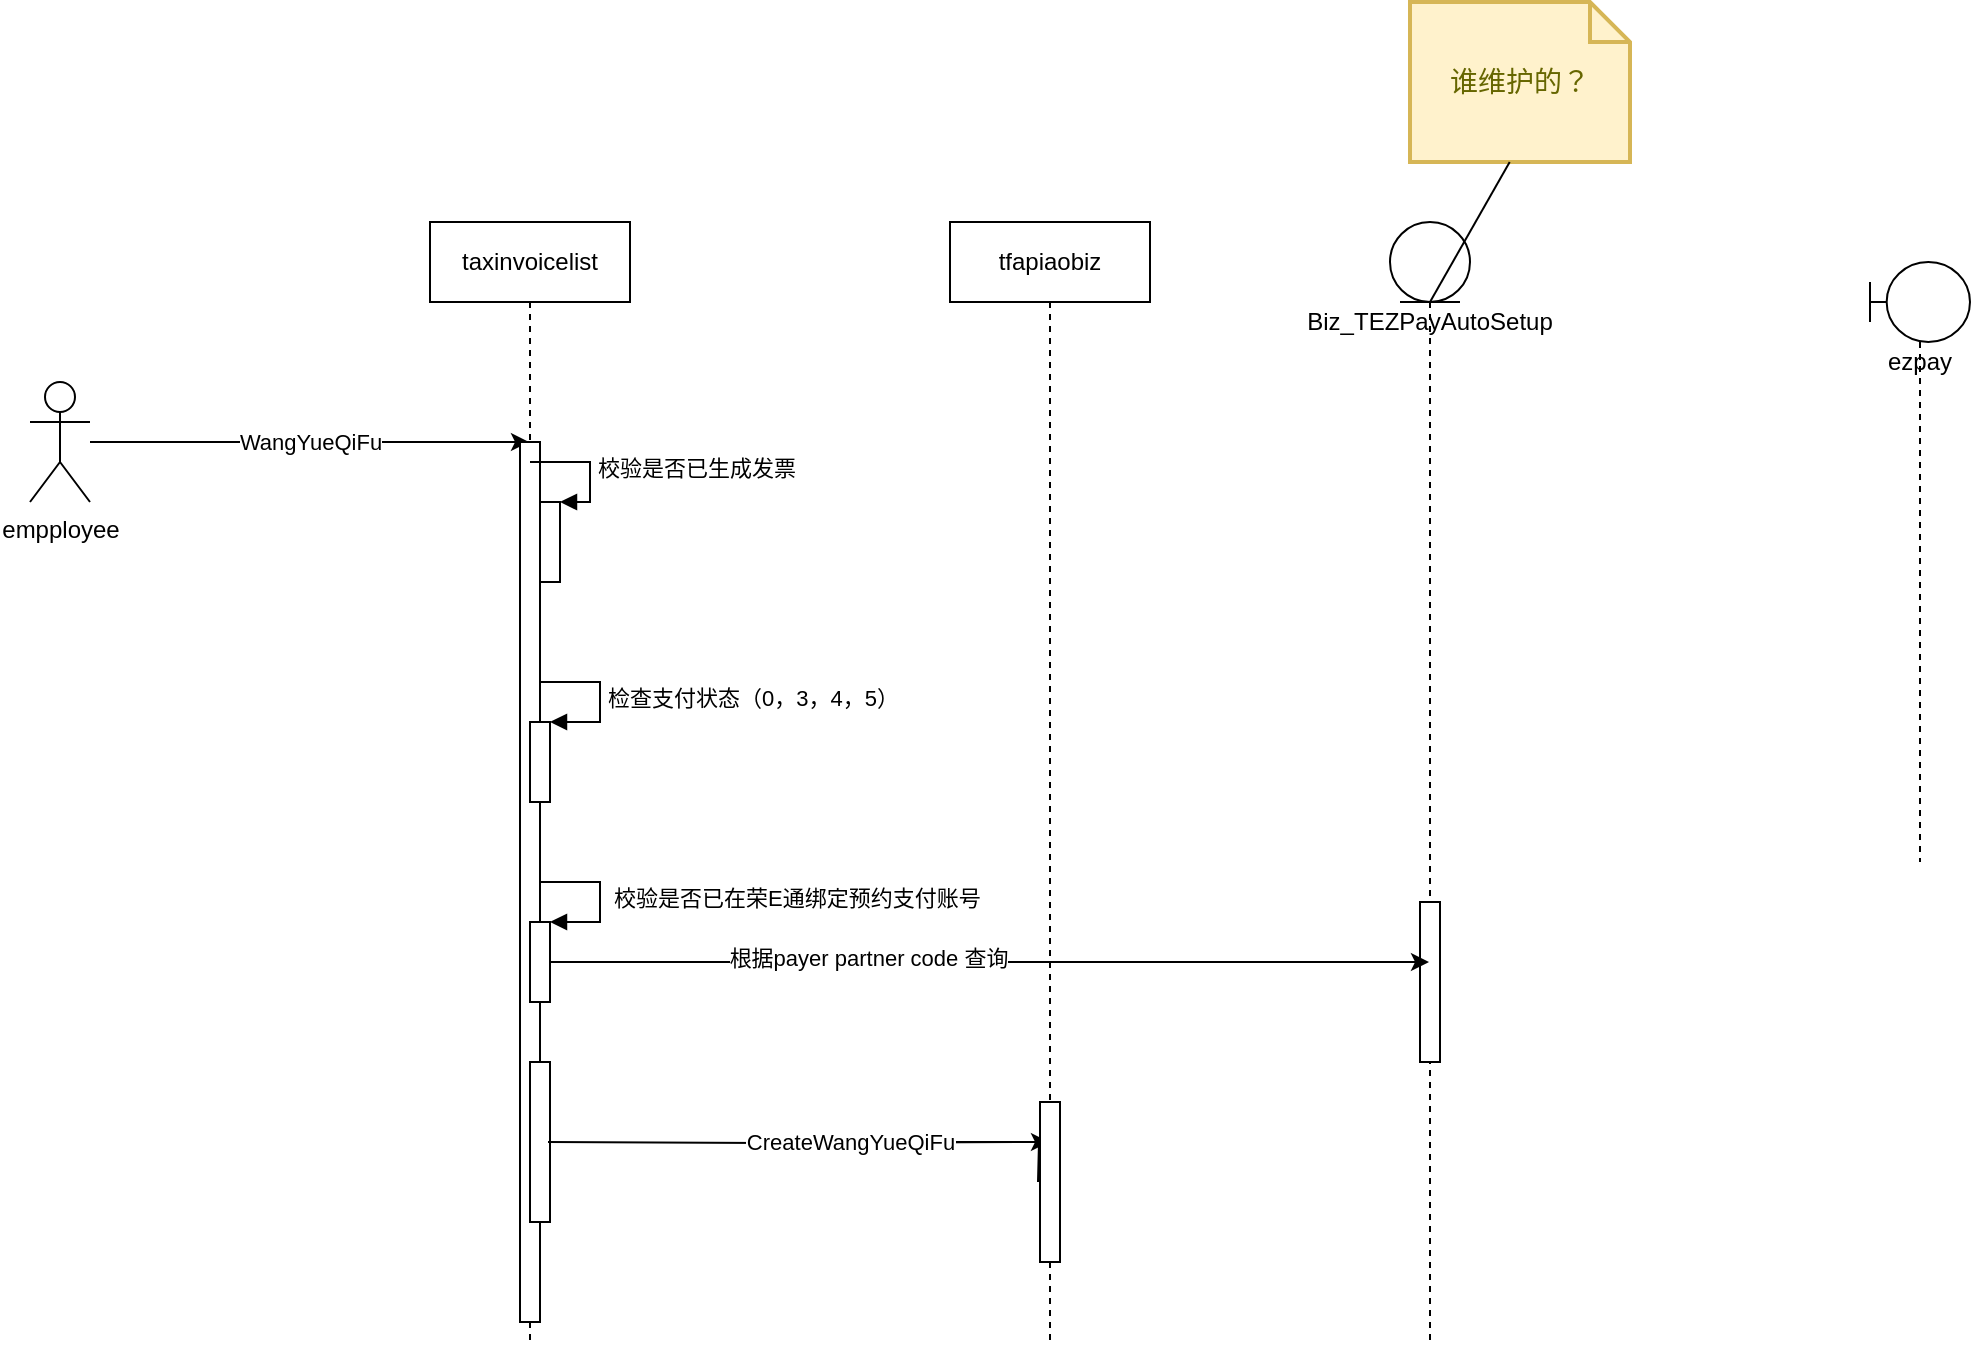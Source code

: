 <mxfile version="20.7.2" type="github">
  <diagram id="JNPCs_gOcxYZxowklzls" name="Page-1">
    <mxGraphModel dx="1404" dy="873" grid="1" gridSize="10" guides="1" tooltips="1" connect="1" arrows="1" fold="1" page="1" pageScale="1" pageWidth="10000" pageHeight="10000" math="0" shadow="0">
      <root>
        <mxCell id="0" />
        <mxCell id="1" parent="0" />
        <mxCell id="XE-wUI4xG0B0tWC4ZzCH-2" value="WangYueQiFu" style="edgeStyle=orthogonalEdgeStyle;rounded=0;orthogonalLoop=1;jettySize=auto;html=1;" edge="1" parent="1" source="XE-wUI4xG0B0tWC4ZzCH-1" target="XE-wUI4xG0B0tWC4ZzCH-3">
          <mxGeometry relative="1" as="geometry">
            <mxPoint x="230" y="320" as="targetPoint" />
            <Array as="points">
              <mxPoint x="290" y="330" />
              <mxPoint x="290" y="330" />
            </Array>
          </mxGeometry>
        </mxCell>
        <mxCell id="XE-wUI4xG0B0tWC4ZzCH-1" value="empployee" style="shape=umlActor;verticalLabelPosition=bottom;verticalAlign=top;html=1;outlineConnect=0;" vertex="1" parent="1">
          <mxGeometry x="100" y="300" width="30" height="60" as="geometry" />
        </mxCell>
        <mxCell id="XE-wUI4xG0B0tWC4ZzCH-3" value="taxinvoicelist" style="shape=umlLifeline;perimeter=lifelinePerimeter;whiteSpace=wrap;html=1;container=1;collapsible=0;recursiveResize=0;outlineConnect=0;" vertex="1" parent="1">
          <mxGeometry x="300" y="220" width="100" height="560" as="geometry" />
        </mxCell>
        <mxCell id="XE-wUI4xG0B0tWC4ZzCH-4" value="" style="html=1;points=[];perimeter=orthogonalPerimeter;" vertex="1" parent="XE-wUI4xG0B0tWC4ZzCH-3">
          <mxGeometry x="45" y="110" width="10" height="440" as="geometry" />
        </mxCell>
        <mxCell id="XE-wUI4xG0B0tWC4ZzCH-5" value="" style="html=1;points=[];perimeter=orthogonalPerimeter;" vertex="1" parent="XE-wUI4xG0B0tWC4ZzCH-3">
          <mxGeometry x="55" y="140" width="10" height="40" as="geometry" />
        </mxCell>
        <mxCell id="XE-wUI4xG0B0tWC4ZzCH-6" value="校验是否已生成发票" style="edgeStyle=orthogonalEdgeStyle;html=1;align=left;spacingLeft=2;endArrow=block;rounded=0;entryX=1;entryY=0;" edge="1" target="XE-wUI4xG0B0tWC4ZzCH-5" parent="XE-wUI4xG0B0tWC4ZzCH-3">
          <mxGeometry relative="1" as="geometry">
            <mxPoint x="50" y="120" as="sourcePoint" />
            <Array as="points">
              <mxPoint x="80" y="120" />
            </Array>
          </mxGeometry>
        </mxCell>
        <mxCell id="XE-wUI4xG0B0tWC4ZzCH-7" value="" style="html=1;points=[];perimeter=orthogonalPerimeter;" vertex="1" parent="XE-wUI4xG0B0tWC4ZzCH-3">
          <mxGeometry x="50" y="250" width="10" height="40" as="geometry" />
        </mxCell>
        <mxCell id="XE-wUI4xG0B0tWC4ZzCH-8" value="检查支付状态（0，3，4，5）" style="edgeStyle=orthogonalEdgeStyle;html=1;align=left;spacingLeft=2;endArrow=block;rounded=0;entryX=1;entryY=0;" edge="1" target="XE-wUI4xG0B0tWC4ZzCH-7" parent="XE-wUI4xG0B0tWC4ZzCH-3">
          <mxGeometry relative="1" as="geometry">
            <mxPoint x="55" y="230" as="sourcePoint" />
            <Array as="points">
              <mxPoint x="85" y="230" />
            </Array>
          </mxGeometry>
        </mxCell>
        <mxCell id="XE-wUI4xG0B0tWC4ZzCH-9" value="" style="html=1;points=[];perimeter=orthogonalPerimeter;" vertex="1" parent="XE-wUI4xG0B0tWC4ZzCH-3">
          <mxGeometry x="50" y="350" width="10" height="40" as="geometry" />
        </mxCell>
        <mxCell id="XE-wUI4xG0B0tWC4ZzCH-10" value="&amp;nbsp;校验是否已在荣E通绑定预约支付账号" style="edgeStyle=orthogonalEdgeStyle;html=1;align=left;spacingLeft=2;endArrow=block;rounded=0;entryX=1;entryY=0;" edge="1" target="XE-wUI4xG0B0tWC4ZzCH-9" parent="XE-wUI4xG0B0tWC4ZzCH-3">
          <mxGeometry relative="1" as="geometry">
            <mxPoint x="55" y="330" as="sourcePoint" />
            <Array as="points">
              <mxPoint x="85" y="330" />
            </Array>
          </mxGeometry>
        </mxCell>
        <mxCell id="XE-wUI4xG0B0tWC4ZzCH-20" value="" style="html=1;points=[];perimeter=orthogonalPerimeter;" vertex="1" parent="XE-wUI4xG0B0tWC4ZzCH-3">
          <mxGeometry x="50" y="420" width="10" height="80" as="geometry" />
        </mxCell>
        <mxCell id="XE-wUI4xG0B0tWC4ZzCH-11" value="Biz_TEZPayAutoSetup" style="shape=umlLifeline;participant=umlEntity;perimeter=lifelinePerimeter;whiteSpace=wrap;html=1;container=1;collapsible=0;recursiveResize=0;verticalAlign=top;spacingTop=36;outlineConnect=0;size=40;" vertex="1" parent="1">
          <mxGeometry x="780" y="220" width="40" height="560" as="geometry" />
        </mxCell>
        <mxCell id="XE-wUI4xG0B0tWC4ZzCH-15" value="" style="html=1;points=[];perimeter=orthogonalPerimeter;" vertex="1" parent="XE-wUI4xG0B0tWC4ZzCH-11">
          <mxGeometry x="15" y="340" width="10" height="80" as="geometry" />
        </mxCell>
        <mxCell id="XE-wUI4xG0B0tWC4ZzCH-12" value="谁维护的？" style="shape=note;strokeWidth=2;fontSize=14;size=20;whiteSpace=wrap;html=1;fillColor=#fff2cc;strokeColor=#d6b656;fontColor=#666600;" vertex="1" parent="1">
          <mxGeometry x="790" y="110" width="110.0" height="80" as="geometry" />
        </mxCell>
        <mxCell id="XE-wUI4xG0B0tWC4ZzCH-13" value="" style="endArrow=none;html=1;rounded=0;" edge="1" parent="1" source="XE-wUI4xG0B0tWC4ZzCH-11" target="XE-wUI4xG0B0tWC4ZzCH-12">
          <mxGeometry width="50" height="50" relative="1" as="geometry">
            <mxPoint x="690" y="470" as="sourcePoint" />
            <mxPoint x="740" y="420" as="targetPoint" />
          </mxGeometry>
        </mxCell>
        <mxCell id="XE-wUI4xG0B0tWC4ZzCH-16" style="edgeStyle=orthogonalEdgeStyle;rounded=0;orthogonalLoop=1;jettySize=auto;html=1;" edge="1" parent="1" source="XE-wUI4xG0B0tWC4ZzCH-9" target="XE-wUI4xG0B0tWC4ZzCH-11">
          <mxGeometry relative="1" as="geometry">
            <Array as="points">
              <mxPoint x="650" y="590" />
              <mxPoint x="650" y="590" />
            </Array>
          </mxGeometry>
        </mxCell>
        <mxCell id="XE-wUI4xG0B0tWC4ZzCH-17" value="根据payer partner code 查询" style="edgeLabel;html=1;align=center;verticalAlign=middle;resizable=0;points=[];" vertex="1" connectable="0" parent="XE-wUI4xG0B0tWC4ZzCH-16">
          <mxGeometry x="-0.284" y="2" relative="1" as="geometry">
            <mxPoint x="1" as="offset" />
          </mxGeometry>
        </mxCell>
        <mxCell id="XE-wUI4xG0B0tWC4ZzCH-18" value="ezpay" style="shape=umlLifeline;participant=umlBoundary;perimeter=lifelinePerimeter;whiteSpace=wrap;html=1;container=1;collapsible=0;recursiveResize=0;verticalAlign=top;spacingTop=36;outlineConnect=0;" vertex="1" parent="1">
          <mxGeometry x="1020" y="240" width="50" height="300" as="geometry" />
        </mxCell>
        <mxCell id="XE-wUI4xG0B0tWC4ZzCH-19" value="tfapiaobiz" style="shape=umlLifeline;perimeter=lifelinePerimeter;whiteSpace=wrap;html=1;container=1;collapsible=0;recursiveResize=0;outlineConnect=0;" vertex="1" parent="1">
          <mxGeometry x="560" y="220" width="100" height="560" as="geometry" />
        </mxCell>
        <mxCell id="XE-wUI4xG0B0tWC4ZzCH-21" style="edgeStyle=orthogonalEdgeStyle;rounded=0;orthogonalLoop=1;jettySize=auto;html=1;startArrow=none;" edge="1" parent="1" source="XE-wUI4xG0B0tWC4ZzCH-22" target="XE-wUI4xG0B0tWC4ZzCH-19">
          <mxGeometry relative="1" as="geometry">
            <Array as="points">
              <mxPoint x="510" y="680" />
              <mxPoint x="510" y="680" />
            </Array>
          </mxGeometry>
        </mxCell>
        <mxCell id="XE-wUI4xG0B0tWC4ZzCH-22" value="" style="html=1;points=[];perimeter=orthogonalPerimeter;" vertex="1" parent="1">
          <mxGeometry x="605" y="660" width="10" height="80" as="geometry" />
        </mxCell>
        <mxCell id="XE-wUI4xG0B0tWC4ZzCH-23" value="CreateWangYueQiFu" style="edgeStyle=orthogonalEdgeStyle;rounded=0;orthogonalLoop=1;jettySize=auto;html=1;endArrow=none;" edge="1" parent="1">
          <mxGeometry x="0.14" relative="1" as="geometry">
            <mxPoint x="359" y="680" as="sourcePoint" />
            <mxPoint x="604" y="700" as="targetPoint" />
            <Array as="points" />
            <mxPoint as="offset" />
          </mxGeometry>
        </mxCell>
      </root>
    </mxGraphModel>
  </diagram>
</mxfile>
